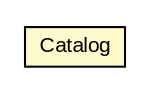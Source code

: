 #!/usr/local/bin/dot
#
# Class diagram 
# Generated by UMLGraph version R5_6 (http://www.umlgraph.org/)
#

digraph G {
	edge [fontname="arial",fontsize=10,labelfontname="arial",labelfontsize=10];
	node [fontname="arial",fontsize=10,shape=plaintext];
	nodesep=0.25;
	ranksep=0.5;
	// xml.third_party.digestor.dto.library.Catalog
	c11395 [label=<<table title="xml.third_party.digestor.dto.library.Catalog" border="0" cellborder="1" cellspacing="0" cellpadding="2" port="p" bgcolor="lemonChiffon" href="./Catalog.html">
		<tr><td><table border="0" cellspacing="0" cellpadding="1">
<tr><td align="center" balign="center"> Catalog </td></tr>
		</table></td></tr>
		</table>>, URL="./Catalog.html", fontname="arial", fontcolor="black", fontsize=10.0];
}

